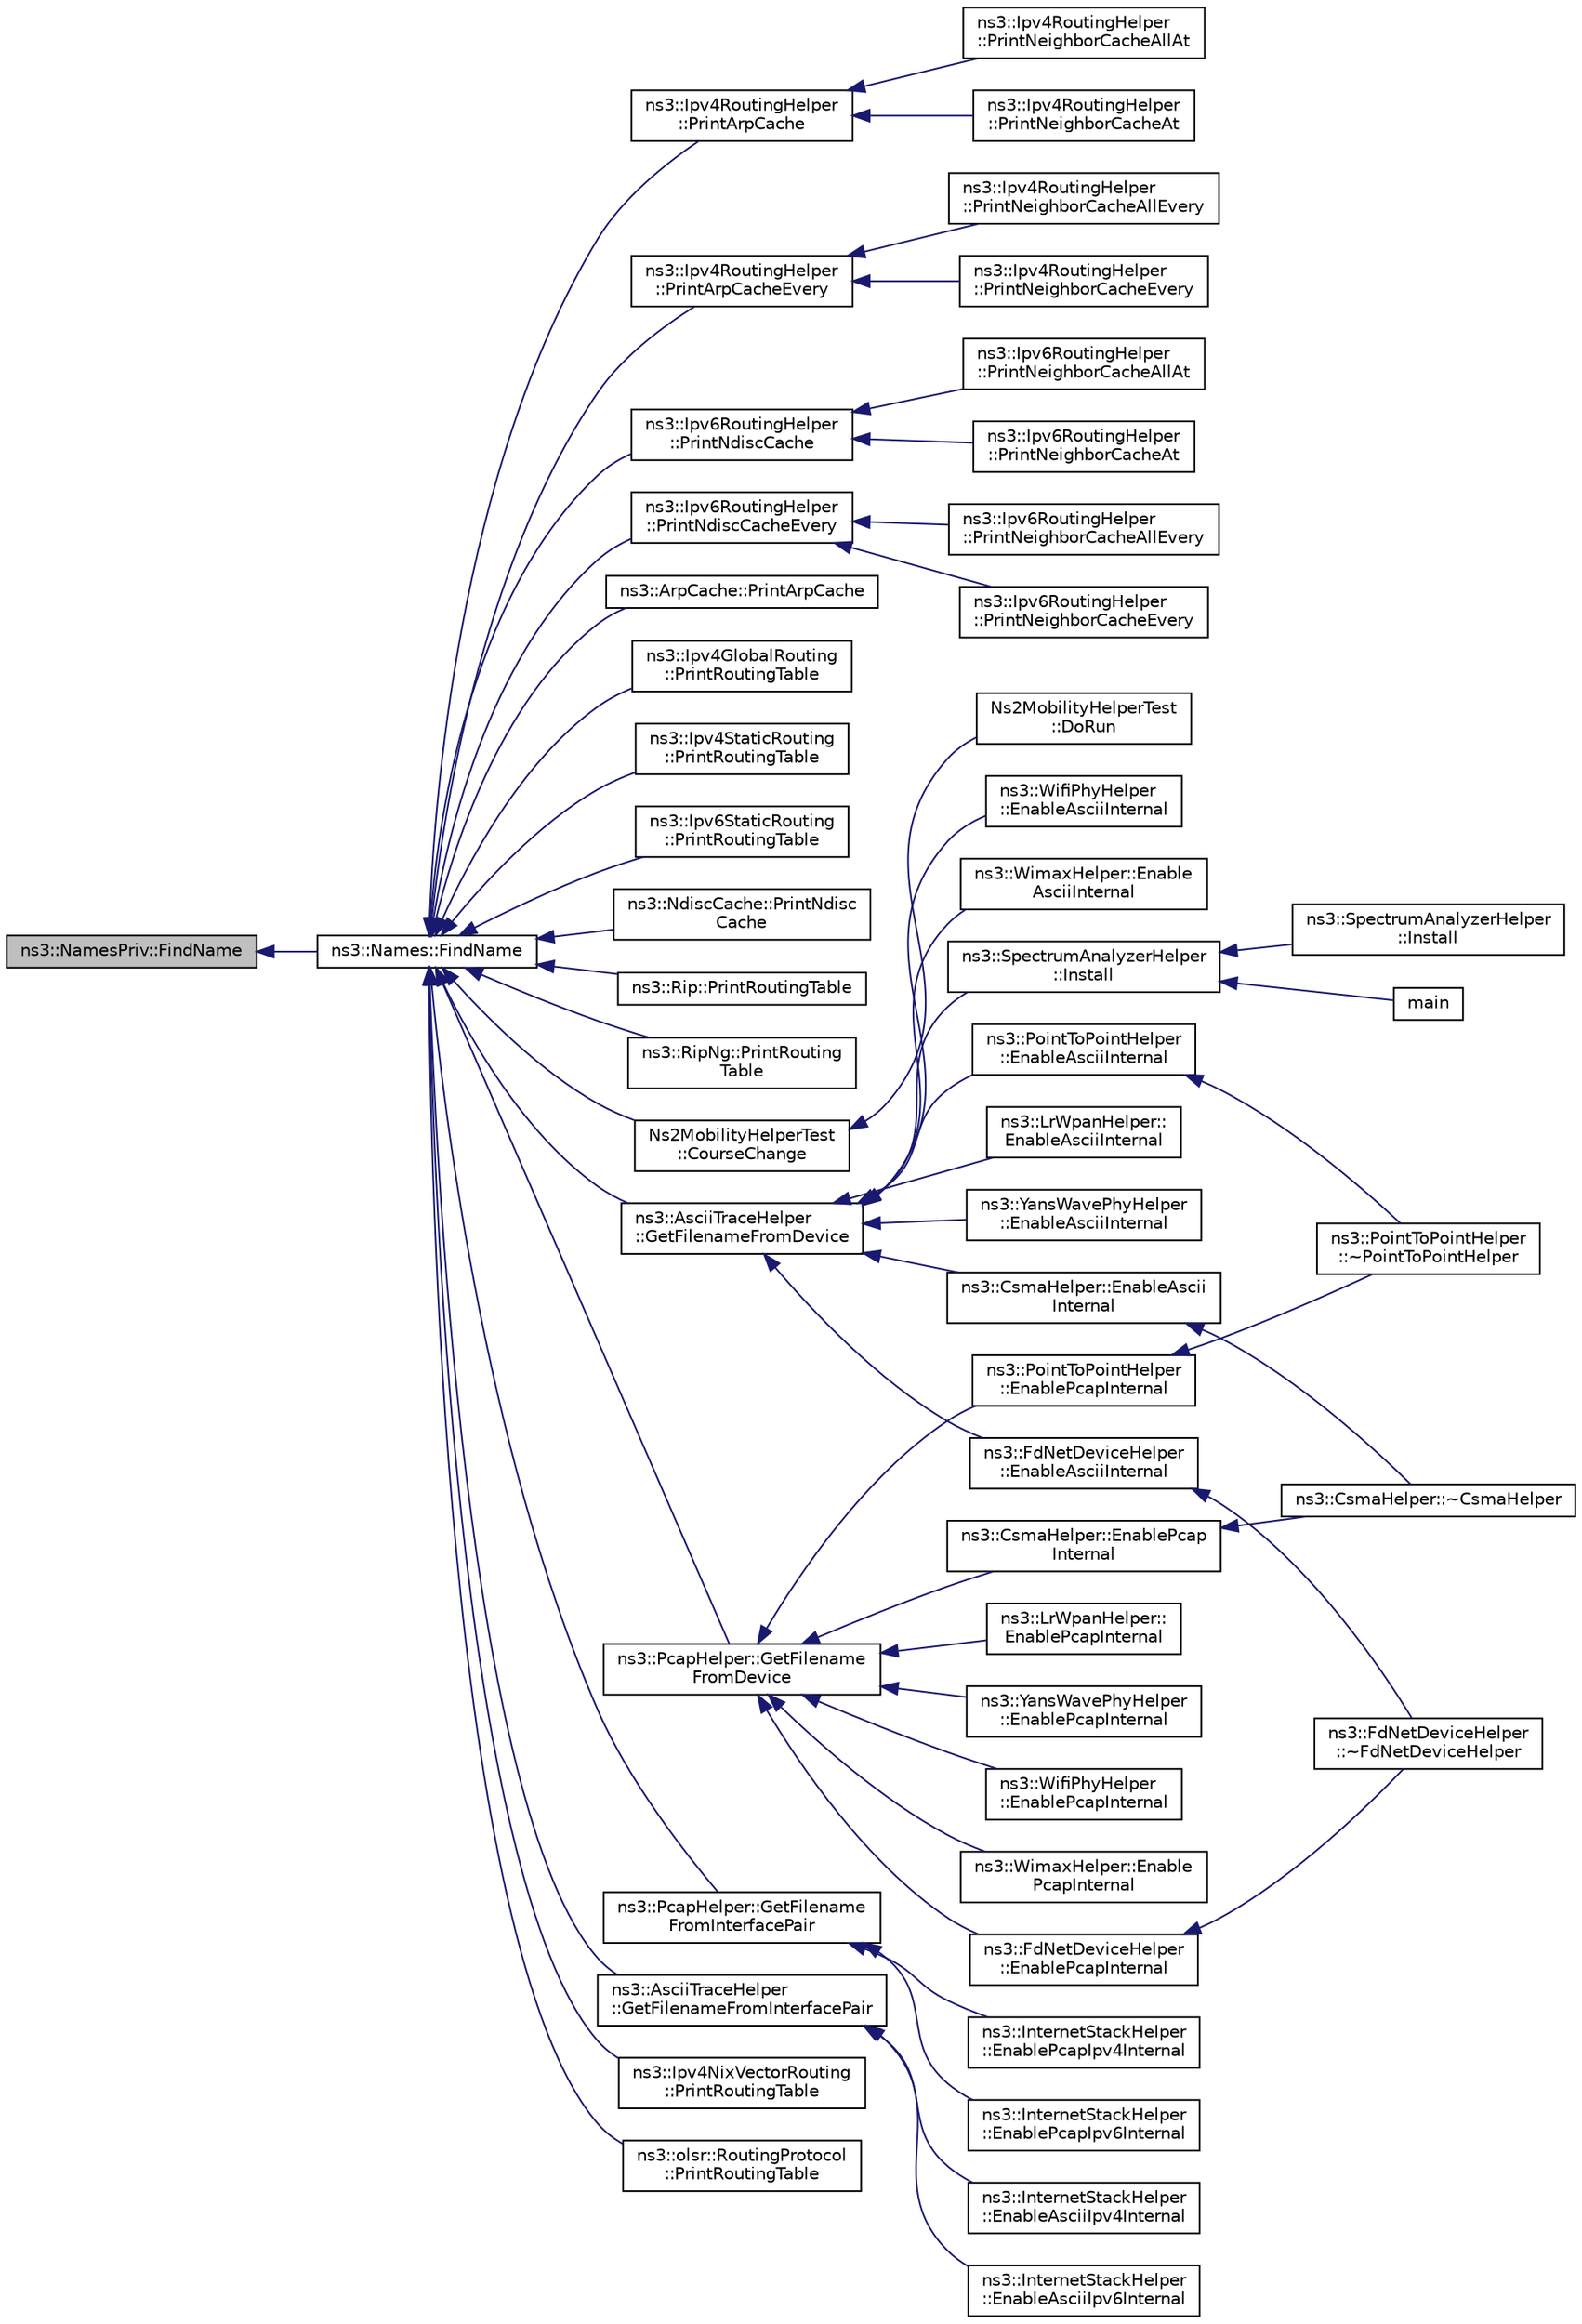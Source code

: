 digraph "ns3::NamesPriv::FindName"
{
  edge [fontname="Helvetica",fontsize="10",labelfontname="Helvetica",labelfontsize="10"];
  node [fontname="Helvetica",fontsize="10",shape=record];
  rankdir="LR";
  Node1 [label="ns3::NamesPriv::FindName",height=0.2,width=0.4,color="black", fillcolor="grey75", style="filled", fontcolor="black"];
  Node1 -> Node2 [dir="back",color="midnightblue",fontsize="10",style="solid"];
  Node2 [label="ns3::Names::FindName",height=0.2,width=0.4,color="black", fillcolor="white", style="filled",URL="$d2/d77/classns3_1_1Names.html#ab9664faf23569aaae64a2d1f65265045",tooltip="Given a pointer to an object, look to see if that object has a name associated with it and..."];
  Node2 -> Node3 [dir="back",color="midnightblue",fontsize="10",style="solid"];
  Node3 [label="ns3::Ipv4RoutingHelper\l::PrintArpCache",height=0.2,width=0.4,color="black", fillcolor="white", style="filled",URL="$df/d4e/classns3_1_1Ipv4RoutingHelper.html#ae2bcc2aced34f45479b388fa16761e85",tooltip="prints the neighbor cache of a node. "];
  Node3 -> Node4 [dir="back",color="midnightblue",fontsize="10",style="solid"];
  Node4 [label="ns3::Ipv4RoutingHelper\l::PrintNeighborCacheAllAt",height=0.2,width=0.4,color="black", fillcolor="white", style="filled",URL="$df/d4e/classns3_1_1Ipv4RoutingHelper.html#ab74b74f056874f2058c1a1b2e0573049",tooltip="prints the neighbor cache of all nodes at a particular time. "];
  Node3 -> Node5 [dir="back",color="midnightblue",fontsize="10",style="solid"];
  Node5 [label="ns3::Ipv4RoutingHelper\l::PrintNeighborCacheAt",height=0.2,width=0.4,color="black", fillcolor="white", style="filled",URL="$df/d4e/classns3_1_1Ipv4RoutingHelper.html#a6cbcf152538f660d62508ca5e398a982",tooltip="prints the neighbor cache of a node at a particular time. "];
  Node2 -> Node6 [dir="back",color="midnightblue",fontsize="10",style="solid"];
  Node6 [label="ns3::Ipv4RoutingHelper\l::PrintArpCacheEvery",height=0.2,width=0.4,color="black", fillcolor="white", style="filled",URL="$df/d4e/classns3_1_1Ipv4RoutingHelper.html#a34f51ee22efe6ae308e4843741e80388",tooltip="prints the neighbor cache of a node at regular intervals specified by user. "];
  Node6 -> Node7 [dir="back",color="midnightblue",fontsize="10",style="solid"];
  Node7 [label="ns3::Ipv4RoutingHelper\l::PrintNeighborCacheAllEvery",height=0.2,width=0.4,color="black", fillcolor="white", style="filled",URL="$df/d4e/classns3_1_1Ipv4RoutingHelper.html#ab9a6ef81b586a23f92fc1595c52661de",tooltip="prints the neighbor cache of all nodes at regular intervals specified by user. "];
  Node6 -> Node8 [dir="back",color="midnightblue",fontsize="10",style="solid"];
  Node8 [label="ns3::Ipv4RoutingHelper\l::PrintNeighborCacheEvery",height=0.2,width=0.4,color="black", fillcolor="white", style="filled",URL="$df/d4e/classns3_1_1Ipv4RoutingHelper.html#a8e2a4a699fedde1a4dd18db03c2694b0",tooltip="prints the neighbor cache of a node at regular intervals specified by user. "];
  Node2 -> Node9 [dir="back",color="midnightblue",fontsize="10",style="solid"];
  Node9 [label="ns3::Ipv6RoutingHelper\l::PrintNdiscCache",height=0.2,width=0.4,color="black", fillcolor="white", style="filled",URL="$d1/d7a/classns3_1_1Ipv6RoutingHelper.html#a582eac0a7c42f77cdc5b8319f1c25897",tooltip="prints the neighbor cache of a node. "];
  Node9 -> Node10 [dir="back",color="midnightblue",fontsize="10",style="solid"];
  Node10 [label="ns3::Ipv6RoutingHelper\l::PrintNeighborCacheAllAt",height=0.2,width=0.4,color="black", fillcolor="white", style="filled",URL="$d1/d7a/classns3_1_1Ipv6RoutingHelper.html#a3fb619b1828a73f8c4a77ba1a64c6417",tooltip="prints the neighbor cache of all nodes at a particular time. "];
  Node9 -> Node11 [dir="back",color="midnightblue",fontsize="10",style="solid"];
  Node11 [label="ns3::Ipv6RoutingHelper\l::PrintNeighborCacheAt",height=0.2,width=0.4,color="black", fillcolor="white", style="filled",URL="$d1/d7a/classns3_1_1Ipv6RoutingHelper.html#a8906443d390d97c41fdb09df227051aa",tooltip="prints the neighbor cache of a node at a particular time. "];
  Node2 -> Node12 [dir="back",color="midnightblue",fontsize="10",style="solid"];
  Node12 [label="ns3::Ipv6RoutingHelper\l::PrintNdiscCacheEvery",height=0.2,width=0.4,color="black", fillcolor="white", style="filled",URL="$d1/d7a/classns3_1_1Ipv6RoutingHelper.html#a6b83234c9aa93f14576ba9f12c87a64b",tooltip="prints the neighbor cache of a node at regular intervals specified by user. "];
  Node12 -> Node13 [dir="back",color="midnightblue",fontsize="10",style="solid"];
  Node13 [label="ns3::Ipv6RoutingHelper\l::PrintNeighborCacheAllEvery",height=0.2,width=0.4,color="black", fillcolor="white", style="filled",URL="$d1/d7a/classns3_1_1Ipv6RoutingHelper.html#a623d584ad005d7b9f5c6d43b34007243",tooltip="prints the neighbor cache of all nodes at regular intervals specified by user. "];
  Node12 -> Node14 [dir="back",color="midnightblue",fontsize="10",style="solid"];
  Node14 [label="ns3::Ipv6RoutingHelper\l::PrintNeighborCacheEvery",height=0.2,width=0.4,color="black", fillcolor="white", style="filled",URL="$d1/d7a/classns3_1_1Ipv6RoutingHelper.html#ac904dfdcd8d047f61fd20cec6ee73cda",tooltip="prints the neighbor cache of a node at regular intervals specified by user. "];
  Node2 -> Node15 [dir="back",color="midnightblue",fontsize="10",style="solid"];
  Node15 [label="ns3::ArpCache::PrintArpCache",height=0.2,width=0.4,color="black", fillcolor="white", style="filled",URL="$d4/d81/classns3_1_1ArpCache.html#a521e3f77a195864909066b493f32a3c9",tooltip="Print the ARP cache entries. "];
  Node2 -> Node16 [dir="back",color="midnightblue",fontsize="10",style="solid"];
  Node16 [label="ns3::Ipv4GlobalRouting\l::PrintRoutingTable",height=0.2,width=0.4,color="black", fillcolor="white", style="filled",URL="$db/dff/classns3_1_1Ipv4GlobalRouting.html#aa8be09f66df028d8c3832c1c0da25a7b",tooltip="Print the Routing Table entries. "];
  Node2 -> Node17 [dir="back",color="midnightblue",fontsize="10",style="solid"];
  Node17 [label="ns3::Ipv4StaticRouting\l::PrintRoutingTable",height=0.2,width=0.4,color="black", fillcolor="white", style="filled",URL="$dd/d2d/classns3_1_1Ipv4StaticRouting.html#a917ee8a51016e159903df505bf7ded25",tooltip="Print the Routing Table entries. "];
  Node2 -> Node18 [dir="back",color="midnightblue",fontsize="10",style="solid"];
  Node18 [label="ns3::Ipv6StaticRouting\l::PrintRoutingTable",height=0.2,width=0.4,color="black", fillcolor="white", style="filled",URL="$dc/df9/classns3_1_1Ipv6StaticRouting.html#a39ea5334065001c093c8165d6a282550",tooltip="Print the Routing Table entries. "];
  Node2 -> Node19 [dir="back",color="midnightblue",fontsize="10",style="solid"];
  Node19 [label="ns3::NdiscCache::PrintNdisc\lCache",height=0.2,width=0.4,color="black", fillcolor="white", style="filled",URL="$d6/de7/classns3_1_1NdiscCache.html#a65e877dca047412588891aad732a4602",tooltip="Print the NDISC cache entries. "];
  Node2 -> Node20 [dir="back",color="midnightblue",fontsize="10",style="solid"];
  Node20 [label="ns3::Rip::PrintRoutingTable",height=0.2,width=0.4,color="black", fillcolor="white", style="filled",URL="$d7/d2b/classns3_1_1Rip.html#ab1ac007cf3e796e4e7bc815c942a6ff5",tooltip="Print the Routing Table entries. "];
  Node2 -> Node21 [dir="back",color="midnightblue",fontsize="10",style="solid"];
  Node21 [label="ns3::RipNg::PrintRouting\lTable",height=0.2,width=0.4,color="black", fillcolor="white", style="filled",URL="$da/d75/classns3_1_1RipNg.html#aec30027ca8085a46d680b98291e27480",tooltip="Print the Routing Table entries. "];
  Node2 -> Node22 [dir="back",color="midnightblue",fontsize="10",style="solid"];
  Node22 [label="Ns2MobilityHelperTest\l::CourseChange",height=0.2,width=0.4,color="black", fillcolor="white", style="filled",URL="$d8/da7/classNs2MobilityHelperTest.html#a39ff55c6aff8f6afae543a4d439fbe1b",tooltip="Listen for course change events. "];
  Node22 -> Node23 [dir="back",color="midnightblue",fontsize="10",style="solid"];
  Node23 [label="Ns2MobilityHelperTest\l::DoRun",height=0.2,width=0.4,color="black", fillcolor="white", style="filled",URL="$d8/da7/classNs2MobilityHelperTest.html#aa79cdb96d0a0882645114e6a088e8d60",tooltip="Go. "];
  Node2 -> Node24 [dir="back",color="midnightblue",fontsize="10",style="solid"];
  Node24 [label="ns3::PcapHelper::GetFilename\lFromDevice",height=0.2,width=0.4,color="black", fillcolor="white", style="filled",URL="$de/d23/classns3_1_1PcapHelper.html#a0da71e0938f0074cf08b4167d2e36702",tooltip="Let the pcap helper figure out a reasonable filename to use for a pcap file associated with a device..."];
  Node24 -> Node25 [dir="back",color="midnightblue",fontsize="10",style="solid"];
  Node25 [label="ns3::CsmaHelper::EnablePcap\lInternal",height=0.2,width=0.4,color="black", fillcolor="white", style="filled",URL="$d9/dbd/classns3_1_1CsmaHelper.html#a3a3b8319bd49352ac6e597acc48c4485",tooltip="Enable pcap output on the indicated net device. "];
  Node25 -> Node26 [dir="back",color="midnightblue",fontsize="10",style="solid"];
  Node26 [label="ns3::CsmaHelper::~CsmaHelper",height=0.2,width=0.4,color="black", fillcolor="white", style="filled",URL="$d9/dbd/classns3_1_1CsmaHelper.html#a23c9e7b9cdf983cabc9a6783c340f49e"];
  Node24 -> Node27 [dir="back",color="midnightblue",fontsize="10",style="solid"];
  Node27 [label="ns3::FdNetDeviceHelper\l::EnablePcapInternal",height=0.2,width=0.4,color="black", fillcolor="white", style="filled",URL="$d1/def/classns3_1_1FdNetDeviceHelper.html#ad2438701b5de250057f690ad9c88a693",tooltip="Enable pcap output on the indicated net device. "];
  Node27 -> Node28 [dir="back",color="midnightblue",fontsize="10",style="solid"];
  Node28 [label="ns3::FdNetDeviceHelper\l::~FdNetDeviceHelper",height=0.2,width=0.4,color="black", fillcolor="white", style="filled",URL="$d1/def/classns3_1_1FdNetDeviceHelper.html#a8018d2553649901a9f37ccc9ef3385e2"];
  Node24 -> Node29 [dir="back",color="midnightblue",fontsize="10",style="solid"];
  Node29 [label="ns3::LrWpanHelper::\lEnablePcapInternal",height=0.2,width=0.4,color="black", fillcolor="white", style="filled",URL="$d7/de8/classns3_1_1LrWpanHelper.html#a9599950ff3cf6cce0538b68a9a267852",tooltip="Enable pcap output on the indicated net device. "];
  Node24 -> Node30 [dir="back",color="midnightblue",fontsize="10",style="solid"];
  Node30 [label="ns3::PointToPointHelper\l::EnablePcapInternal",height=0.2,width=0.4,color="black", fillcolor="white", style="filled",URL="$d5/d0d/classns3_1_1PointToPointHelper.html#abe3ce49bfc07a9d40cead59b508b9c3e",tooltip="Enable pcap output the indicated net device. "];
  Node30 -> Node31 [dir="back",color="midnightblue",fontsize="10",style="solid"];
  Node31 [label="ns3::PointToPointHelper\l::~PointToPointHelper",height=0.2,width=0.4,color="black", fillcolor="white", style="filled",URL="$d5/d0d/classns3_1_1PointToPointHelper.html#aaafd91a8b14a3af52e6d83b4c874462e"];
  Node24 -> Node32 [dir="back",color="midnightblue",fontsize="10",style="solid"];
  Node32 [label="ns3::YansWavePhyHelper\l::EnablePcapInternal",height=0.2,width=0.4,color="black", fillcolor="white", style="filled",URL="$da/d63/classns3_1_1YansWavePhyHelper.html#a6bcc70f08dc2e44676089f334c4345b0",tooltip="Enable pcap output the indicated net device. "];
  Node24 -> Node33 [dir="back",color="midnightblue",fontsize="10",style="solid"];
  Node33 [label="ns3::WifiPhyHelper\l::EnablePcapInternal",height=0.2,width=0.4,color="black", fillcolor="white", style="filled",URL="$d5/df8/classns3_1_1WifiPhyHelper.html#a1d0dc819ef2e257409b6b84924d07085",tooltip="Enable pcap output the indicated net device. "];
  Node24 -> Node34 [dir="back",color="midnightblue",fontsize="10",style="solid"];
  Node34 [label="ns3::WimaxHelper::Enable\lPcapInternal",height=0.2,width=0.4,color="black", fillcolor="white", style="filled",URL="$de/d08/classns3_1_1WimaxHelper.html#ac7ed63d9f88a3247be0ec795ab8d8524",tooltip="Enable pcap output on the indicated net device. "];
  Node2 -> Node35 [dir="back",color="midnightblue",fontsize="10",style="solid"];
  Node35 [label="ns3::PcapHelper::GetFilename\lFromInterfacePair",height=0.2,width=0.4,color="black", fillcolor="white", style="filled",URL="$de/d23/classns3_1_1PcapHelper.html#a87ec789f731ebfac27deaa9aa3abf8cf",tooltip="Let the pcap helper figure out a reasonable filename to use for the pcap file associated with a node..."];
  Node35 -> Node36 [dir="back",color="midnightblue",fontsize="10",style="solid"];
  Node36 [label="ns3::InternetStackHelper\l::EnablePcapIpv4Internal",height=0.2,width=0.4,color="black", fillcolor="white", style="filled",URL="$da/d33/classns3_1_1InternetStackHelper.html#aec9bacdd0e3902ad274270d914fdee23",tooltip="Enable pcap output the indicated Ipv4 and interface pair. "];
  Node35 -> Node37 [dir="back",color="midnightblue",fontsize="10",style="solid"];
  Node37 [label="ns3::InternetStackHelper\l::EnablePcapIpv6Internal",height=0.2,width=0.4,color="black", fillcolor="white", style="filled",URL="$da/d33/classns3_1_1InternetStackHelper.html#a2ddebb75d6e8ce2c2b1b6fb55016ec00",tooltip="Enable pcap output the indicated Ipv6 and interface pair. "];
  Node2 -> Node38 [dir="back",color="midnightblue",fontsize="10",style="solid"];
  Node38 [label="ns3::AsciiTraceHelper\l::GetFilenameFromDevice",height=0.2,width=0.4,color="black", fillcolor="white", style="filled",URL="$dd/da2/classns3_1_1AsciiTraceHelper.html#a0f3f35688a9712fb692f193ac4320cfd",tooltip="Let the ascii trace helper figure out a reasonable filename to use for an ascii trace file associated..."];
  Node38 -> Node39 [dir="back",color="midnightblue",fontsize="10",style="solid"];
  Node39 [label="ns3::CsmaHelper::EnableAscii\lInternal",height=0.2,width=0.4,color="black", fillcolor="white", style="filled",URL="$d9/dbd/classns3_1_1CsmaHelper.html#af2eac110641882febd39247258efda54",tooltip="Enable ascii trace output on the indicated net device. "];
  Node39 -> Node26 [dir="back",color="midnightblue",fontsize="10",style="solid"];
  Node38 -> Node40 [dir="back",color="midnightblue",fontsize="10",style="solid"];
  Node40 [label="ns3::FdNetDeviceHelper\l::EnableAsciiInternal",height=0.2,width=0.4,color="black", fillcolor="white", style="filled",URL="$d1/def/classns3_1_1FdNetDeviceHelper.html#ae302a206158bfda94ddea64b711854d2",tooltip="Enable ascii trace output on the indicated net device. "];
  Node40 -> Node28 [dir="back",color="midnightblue",fontsize="10",style="solid"];
  Node38 -> Node41 [dir="back",color="midnightblue",fontsize="10",style="solid"];
  Node41 [label="ns3::LrWpanHelper::\lEnableAsciiInternal",height=0.2,width=0.4,color="black", fillcolor="white", style="filled",URL="$d7/de8/classns3_1_1LrWpanHelper.html#a0accf3ecc8c464cde332c92dca565c05",tooltip="Enable ascii trace output on the indicated net device. "];
  Node38 -> Node42 [dir="back",color="midnightblue",fontsize="10",style="solid"];
  Node42 [label="ns3::PointToPointHelper\l::EnableAsciiInternal",height=0.2,width=0.4,color="black", fillcolor="white", style="filled",URL="$d5/d0d/classns3_1_1PointToPointHelper.html#a500491e31095208060544b015d1112d5",tooltip="Enable ascii trace output on the indicated net device. "];
  Node42 -> Node31 [dir="back",color="midnightblue",fontsize="10",style="solid"];
  Node38 -> Node43 [dir="back",color="midnightblue",fontsize="10",style="solid"];
  Node43 [label="ns3::SpectrumAnalyzerHelper\l::Install",height=0.2,width=0.4,color="black", fillcolor="white", style="filled",URL="$d6/d5d/classns3_1_1SpectrumAnalyzerHelper.html#a64479eb63eb6b5ad5536ee8ecf2c717a"];
  Node43 -> Node44 [dir="back",color="midnightblue",fontsize="10",style="solid"];
  Node44 [label="main",height=0.2,width=0.4,color="black", fillcolor="white", style="filled",URL="$d9/d7b/lena-distributed-ffr_8cc.html#a0ddf1224851353fc92bfbff6f499fa97"];
  Node43 -> Node45 [dir="back",color="midnightblue",fontsize="10",style="solid"];
  Node45 [label="ns3::SpectrumAnalyzerHelper\l::Install",height=0.2,width=0.4,color="black", fillcolor="white", style="filled",URL="$d6/d5d/classns3_1_1SpectrumAnalyzerHelper.html#ab0cee5b2df25931495f12402ca698056"];
  Node38 -> Node46 [dir="back",color="midnightblue",fontsize="10",style="solid"];
  Node46 [label="ns3::YansWavePhyHelper\l::EnableAsciiInternal",height=0.2,width=0.4,color="black", fillcolor="white", style="filled",URL="$da/d63/classns3_1_1YansWavePhyHelper.html#ad015eeeabbdf7522d52de94d22fcc207",tooltip="Enable ascii trace output on the indicated net device. "];
  Node38 -> Node47 [dir="back",color="midnightblue",fontsize="10",style="solid"];
  Node47 [label="ns3::WifiPhyHelper\l::EnableAsciiInternal",height=0.2,width=0.4,color="black", fillcolor="white", style="filled",URL="$d5/df8/classns3_1_1WifiPhyHelper.html#a930fe270c6c08af23d5333b87ed5997b",tooltip="Enable ascii trace output on the indicated net device. "];
  Node38 -> Node48 [dir="back",color="midnightblue",fontsize="10",style="solid"];
  Node48 [label="ns3::WimaxHelper::Enable\lAsciiInternal",height=0.2,width=0.4,color="black", fillcolor="white", style="filled",URL="$de/d08/classns3_1_1WimaxHelper.html#a17c3c18e993e68328621e3a36d5cc350",tooltip="Enable ascii trace output on the indicated net device. "];
  Node2 -> Node49 [dir="back",color="midnightblue",fontsize="10",style="solid"];
  Node49 [label="ns3::AsciiTraceHelper\l::GetFilenameFromInterfacePair",height=0.2,width=0.4,color="black", fillcolor="white", style="filled",URL="$dd/da2/classns3_1_1AsciiTraceHelper.html#a2fc4a0bc9535ac07d285d606023d1b47",tooltip="Let the ascii trace helper figure out a reasonable filename to use for an ascii trace file associated..."];
  Node49 -> Node50 [dir="back",color="midnightblue",fontsize="10",style="solid"];
  Node50 [label="ns3::InternetStackHelper\l::EnableAsciiIpv4Internal",height=0.2,width=0.4,color="black", fillcolor="white", style="filled",URL="$da/d33/classns3_1_1InternetStackHelper.html#ab09a45882051edfc4881fc751ccbdd48",tooltip="Enable ascii trace output on the indicated Ipv4 and interface pair. "];
  Node49 -> Node51 [dir="back",color="midnightblue",fontsize="10",style="solid"];
  Node51 [label="ns3::InternetStackHelper\l::EnableAsciiIpv6Internal",height=0.2,width=0.4,color="black", fillcolor="white", style="filled",URL="$da/d33/classns3_1_1InternetStackHelper.html#a812b901ab8c2aff1f7feca6a9864b9c2",tooltip="Enable ascii trace output on the indicated Ipv6 and interface pair. "];
  Node2 -> Node52 [dir="back",color="midnightblue",fontsize="10",style="solid"];
  Node52 [label="ns3::Ipv4NixVectorRouting\l::PrintRoutingTable",height=0.2,width=0.4,color="black", fillcolor="white", style="filled",URL="$dd/db8/classns3_1_1Ipv4NixVectorRouting.html#ad9c8c58d1641ddc1b3dc6245f4d30213",tooltip="Print the Routing Table entries. "];
  Node2 -> Node53 [dir="back",color="midnightblue",fontsize="10",style="solid"];
  Node53 [label="ns3::olsr::RoutingProtocol\l::PrintRoutingTable",height=0.2,width=0.4,color="black", fillcolor="white", style="filled",URL="$d6/dbb/classns3_1_1olsr_1_1RoutingProtocol.html#a8b7d440d2ff617159fbf48c93e2ca895",tooltip="Print the Routing Table entries. "];
}
